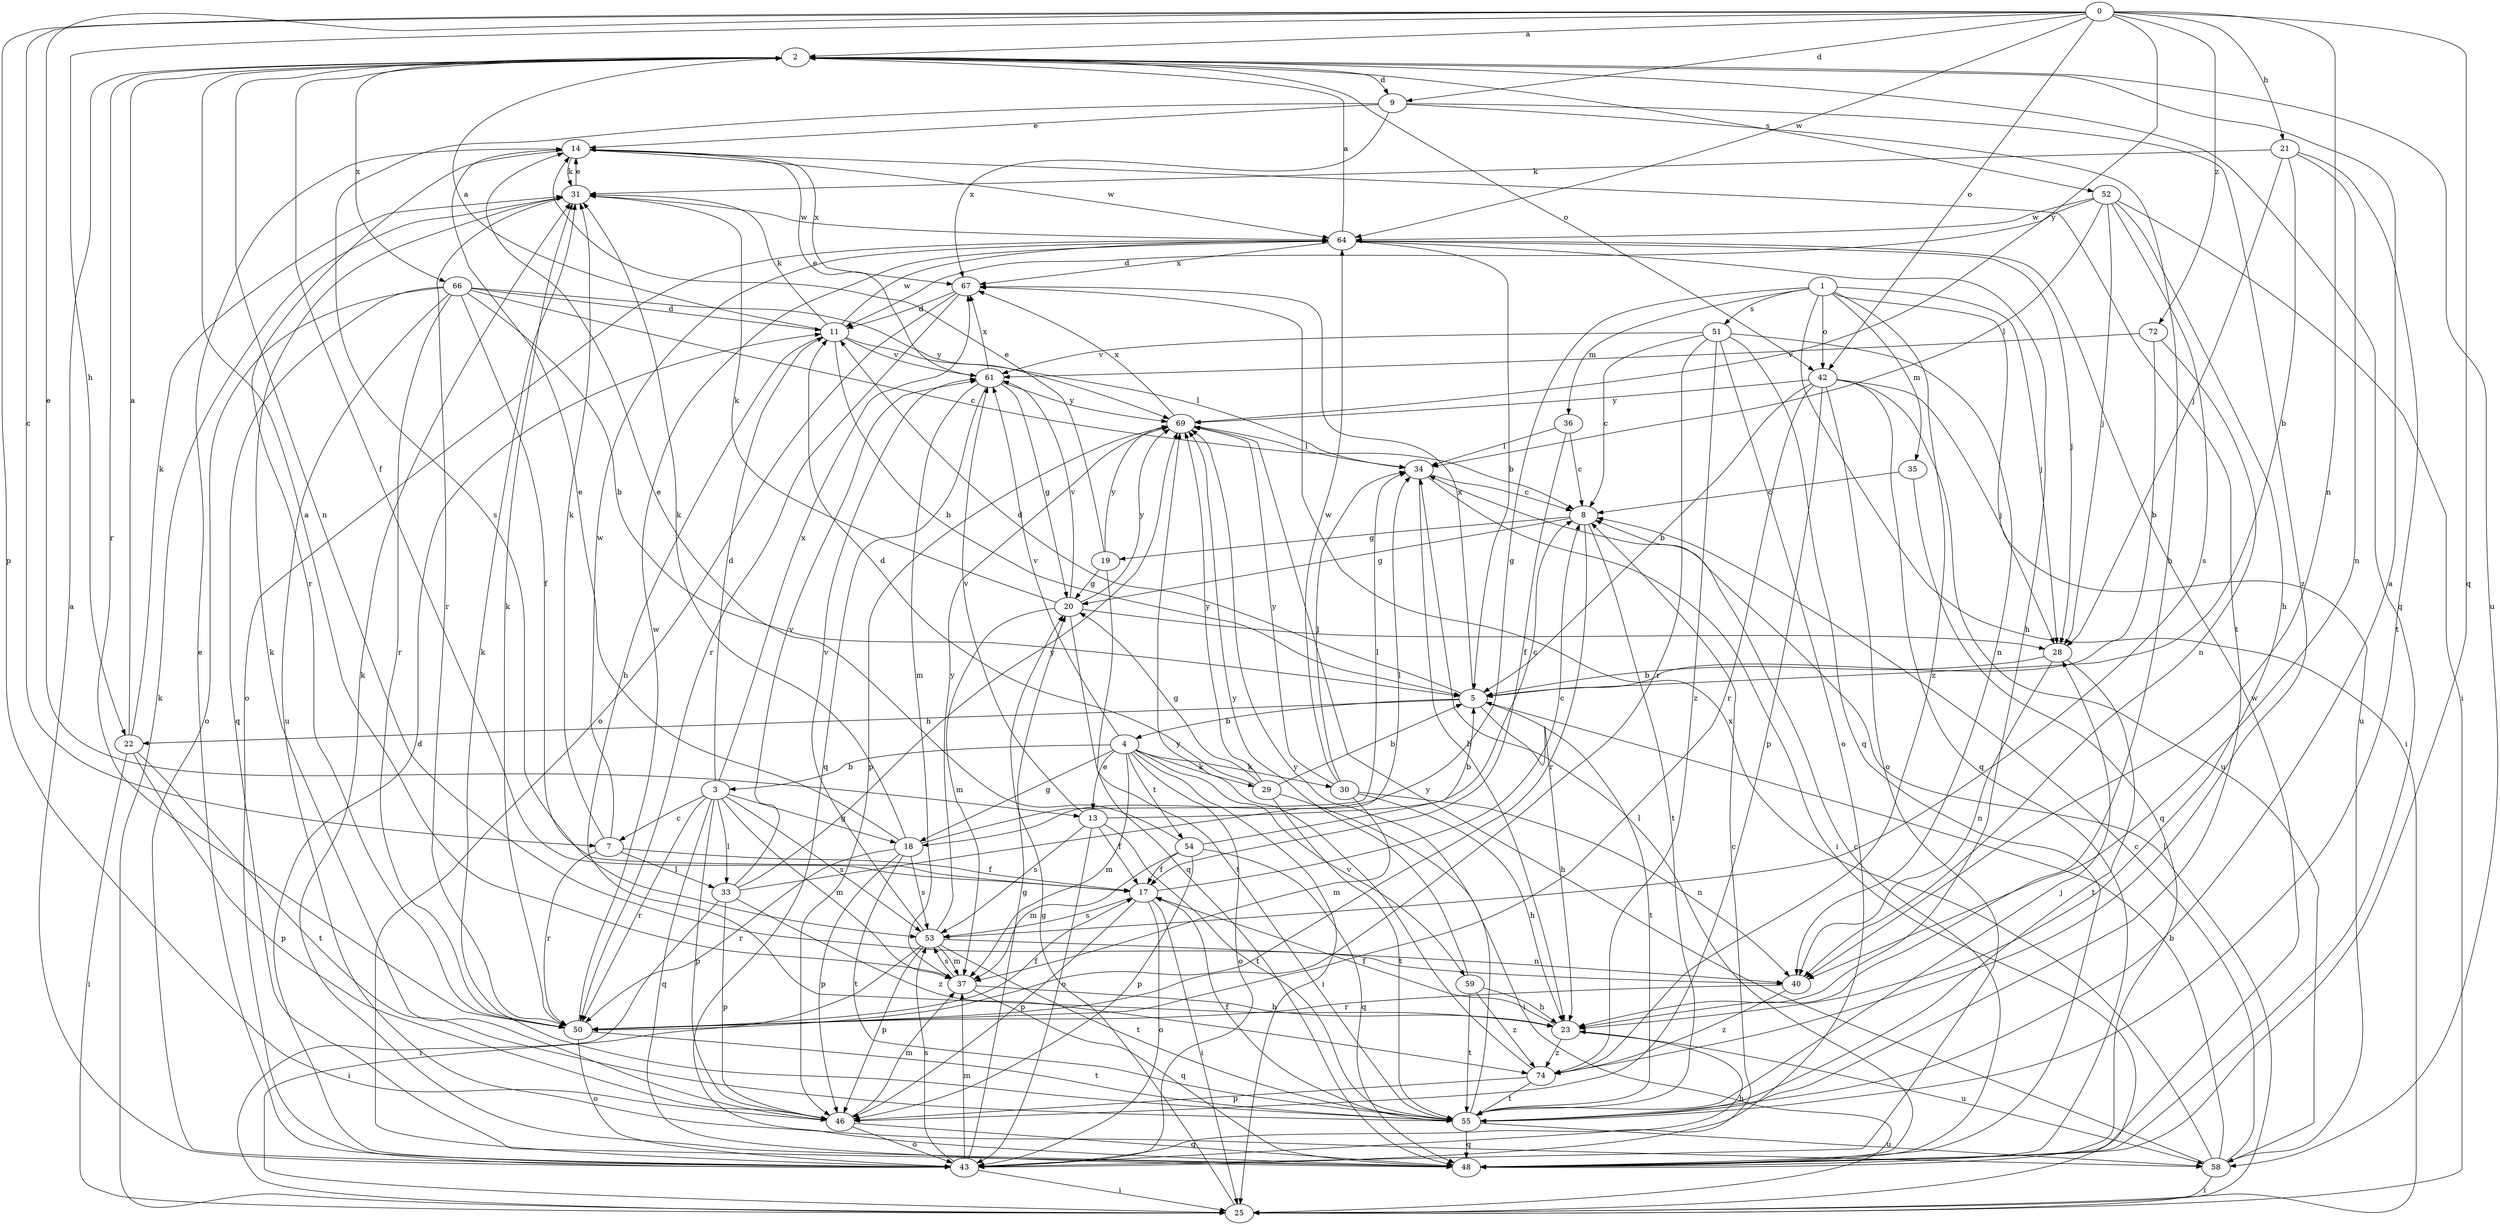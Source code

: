 strict digraph  {
0;
1;
2;
3;
4;
5;
7;
8;
9;
11;
13;
14;
17;
18;
19;
20;
21;
22;
23;
25;
28;
29;
30;
31;
33;
34;
35;
36;
37;
40;
42;
43;
46;
48;
50;
51;
52;
53;
54;
55;
58;
59;
61;
64;
66;
67;
69;
72;
74;
0 -> 2  [label=a];
0 -> 7  [label=c];
0 -> 9  [label=d];
0 -> 13  [label=e];
0 -> 21  [label=h];
0 -> 22  [label=h];
0 -> 40  [label=n];
0 -> 42  [label=o];
0 -> 46  [label=p];
0 -> 48  [label=q];
0 -> 64  [label=w];
0 -> 69  [label=y];
0 -> 72  [label=z];
1 -> 18  [label=g];
1 -> 25  [label=i];
1 -> 28  [label=j];
1 -> 35  [label=m];
1 -> 36  [label=m];
1 -> 42  [label=o];
1 -> 51  [label=s];
1 -> 58  [label=u];
1 -> 74  [label=z];
2 -> 9  [label=d];
2 -> 17  [label=f];
2 -> 40  [label=n];
2 -> 42  [label=o];
2 -> 48  [label=q];
2 -> 50  [label=r];
2 -> 52  [label=s];
2 -> 58  [label=u];
2 -> 66  [label=x];
3 -> 7  [label=c];
3 -> 11  [label=d];
3 -> 18  [label=g];
3 -> 33  [label=l];
3 -> 37  [label=m];
3 -> 46  [label=p];
3 -> 48  [label=q];
3 -> 50  [label=r];
3 -> 53  [label=s];
3 -> 67  [label=x];
4 -> 3  [label=b];
4 -> 13  [label=e];
4 -> 18  [label=g];
4 -> 25  [label=i];
4 -> 29  [label=k];
4 -> 30  [label=k];
4 -> 37  [label=m];
4 -> 43  [label=o];
4 -> 54  [label=t];
4 -> 59  [label=v];
4 -> 61  [label=v];
5 -> 4  [label=b];
5 -> 11  [label=d];
5 -> 22  [label=h];
5 -> 23  [label=h];
5 -> 55  [label=t];
5 -> 67  [label=x];
7 -> 17  [label=f];
7 -> 31  [label=k];
7 -> 33  [label=l];
7 -> 50  [label=r];
7 -> 64  [label=w];
8 -> 19  [label=g];
8 -> 20  [label=g];
8 -> 50  [label=r];
8 -> 55  [label=t];
9 -> 14  [label=e];
9 -> 23  [label=h];
9 -> 53  [label=s];
9 -> 67  [label=x];
9 -> 74  [label=z];
11 -> 2  [label=a];
11 -> 5  [label=b];
11 -> 23  [label=h];
11 -> 31  [label=k];
11 -> 34  [label=l];
11 -> 61  [label=v];
11 -> 64  [label=w];
13 -> 8  [label=c];
13 -> 17  [label=f];
13 -> 43  [label=o];
13 -> 53  [label=s];
13 -> 55  [label=t];
13 -> 61  [label=v];
14 -> 31  [label=k];
14 -> 50  [label=r];
14 -> 55  [label=t];
14 -> 64  [label=w];
14 -> 67  [label=x];
17 -> 8  [label=c];
17 -> 25  [label=i];
17 -> 43  [label=o];
17 -> 46  [label=p];
17 -> 53  [label=s];
18 -> 14  [label=e];
18 -> 31  [label=k];
18 -> 34  [label=l];
18 -> 46  [label=p];
18 -> 50  [label=r];
18 -> 53  [label=s];
18 -> 55  [label=t];
19 -> 14  [label=e];
19 -> 20  [label=g];
19 -> 48  [label=q];
19 -> 69  [label=y];
20 -> 28  [label=j];
20 -> 31  [label=k];
20 -> 37  [label=m];
20 -> 55  [label=t];
20 -> 61  [label=v];
20 -> 69  [label=y];
21 -> 5  [label=b];
21 -> 28  [label=j];
21 -> 31  [label=k];
21 -> 40  [label=n];
21 -> 55  [label=t];
22 -> 2  [label=a];
22 -> 25  [label=i];
22 -> 31  [label=k];
22 -> 46  [label=p];
22 -> 55  [label=t];
23 -> 17  [label=f];
23 -> 58  [label=u];
23 -> 74  [label=z];
25 -> 20  [label=g];
25 -> 31  [label=k];
25 -> 34  [label=l];
28 -> 5  [label=b];
28 -> 40  [label=n];
28 -> 55  [label=t];
29 -> 5  [label=b];
29 -> 11  [label=d];
29 -> 20  [label=g];
29 -> 25  [label=i];
29 -> 55  [label=t];
29 -> 69  [label=y];
30 -> 23  [label=h];
30 -> 34  [label=l];
30 -> 37  [label=m];
30 -> 40  [label=n];
30 -> 64  [label=w];
30 -> 69  [label=y];
31 -> 14  [label=e];
31 -> 50  [label=r];
31 -> 64  [label=w];
33 -> 25  [label=i];
33 -> 34  [label=l];
33 -> 46  [label=p];
33 -> 61  [label=v];
33 -> 69  [label=y];
33 -> 74  [label=z];
34 -> 8  [label=c];
34 -> 23  [label=h];
34 -> 25  [label=i];
35 -> 8  [label=c];
35 -> 48  [label=q];
36 -> 8  [label=c];
36 -> 17  [label=f];
36 -> 34  [label=l];
37 -> 2  [label=a];
37 -> 23  [label=h];
37 -> 48  [label=q];
37 -> 53  [label=s];
40 -> 50  [label=r];
40 -> 74  [label=z];
42 -> 5  [label=b];
42 -> 28  [label=j];
42 -> 43  [label=o];
42 -> 46  [label=p];
42 -> 48  [label=q];
42 -> 50  [label=r];
42 -> 58  [label=u];
42 -> 69  [label=y];
43 -> 2  [label=a];
43 -> 8  [label=c];
43 -> 11  [label=d];
43 -> 14  [label=e];
43 -> 20  [label=g];
43 -> 23  [label=h];
43 -> 25  [label=i];
43 -> 37  [label=m];
43 -> 53  [label=s];
46 -> 31  [label=k];
46 -> 37  [label=m];
46 -> 43  [label=o];
46 -> 48  [label=q];
48 -> 8  [label=c];
48 -> 31  [label=k];
48 -> 34  [label=l];
48 -> 64  [label=w];
50 -> 17  [label=f];
50 -> 31  [label=k];
50 -> 43  [label=o];
50 -> 55  [label=t];
50 -> 64  [label=w];
51 -> 8  [label=c];
51 -> 40  [label=n];
51 -> 43  [label=o];
51 -> 48  [label=q];
51 -> 50  [label=r];
51 -> 61  [label=v];
51 -> 74  [label=z];
52 -> 11  [label=d];
52 -> 23  [label=h];
52 -> 25  [label=i];
52 -> 28  [label=j];
52 -> 34  [label=l];
52 -> 53  [label=s];
52 -> 64  [label=w];
53 -> 25  [label=i];
53 -> 37  [label=m];
53 -> 40  [label=n];
53 -> 46  [label=p];
53 -> 55  [label=t];
53 -> 61  [label=v];
53 -> 69  [label=y];
54 -> 5  [label=b];
54 -> 14  [label=e];
54 -> 17  [label=f];
54 -> 37  [label=m];
54 -> 46  [label=p];
54 -> 48  [label=q];
55 -> 2  [label=a];
55 -> 17  [label=f];
55 -> 28  [label=j];
55 -> 31  [label=k];
55 -> 48  [label=q];
55 -> 58  [label=u];
55 -> 69  [label=y];
58 -> 5  [label=b];
58 -> 8  [label=c];
58 -> 25  [label=i];
58 -> 67  [label=x];
58 -> 69  [label=y];
59 -> 23  [label=h];
59 -> 55  [label=t];
59 -> 69  [label=y];
59 -> 74  [label=z];
61 -> 14  [label=e];
61 -> 20  [label=g];
61 -> 37  [label=m];
61 -> 48  [label=q];
61 -> 67  [label=x];
61 -> 69  [label=y];
64 -> 2  [label=a];
64 -> 5  [label=b];
64 -> 23  [label=h];
64 -> 28  [label=j];
64 -> 43  [label=o];
64 -> 67  [label=x];
66 -> 5  [label=b];
66 -> 8  [label=c];
66 -> 11  [label=d];
66 -> 17  [label=f];
66 -> 43  [label=o];
66 -> 48  [label=q];
66 -> 50  [label=r];
66 -> 58  [label=u];
66 -> 69  [label=y];
67 -> 11  [label=d];
67 -> 43  [label=o];
67 -> 50  [label=r];
69 -> 34  [label=l];
69 -> 46  [label=p];
69 -> 67  [label=x];
72 -> 5  [label=b];
72 -> 40  [label=n];
72 -> 61  [label=v];
74 -> 46  [label=p];
74 -> 55  [label=t];
74 -> 69  [label=y];
}

